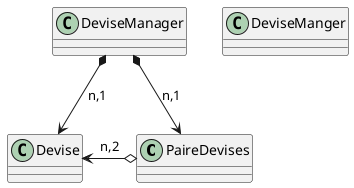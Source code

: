 @startuml

class PaireDevises {

}

class Devise {

}

class DeviseManger{

}

PaireDevises o-l->Devise: n,2

DeviseManager*-->Devise:n,1
DeviseManager*-->PaireDevises:n,1



@enduml